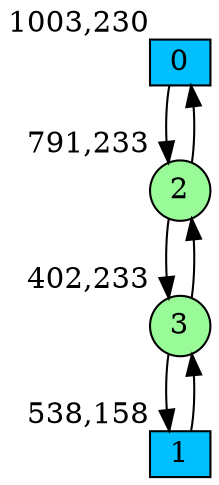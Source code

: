 digraph G {
graph [bgcolor=white]
node [shape=circle, style = filled, fillcolor=white,fixedsize=true, width=0.4, height=0.3 ]
0[xlabel="1003,230", pos = "9.39063,0.046875!", fillcolor=deepskyblue, shape=box ];
1[xlabel="538,158", pos = "2.125,1.17188!", fillcolor=deepskyblue, shape=box ];
2[xlabel="791,233", pos = "6.07813,0!", fillcolor=palegreen ];
3[xlabel="402,233", pos = "0,0!", fillcolor=palegreen ];
0->2 ;
1->3 ;
2->3 ;
2->0 ;
3->2 ;
3->1 ;
}
